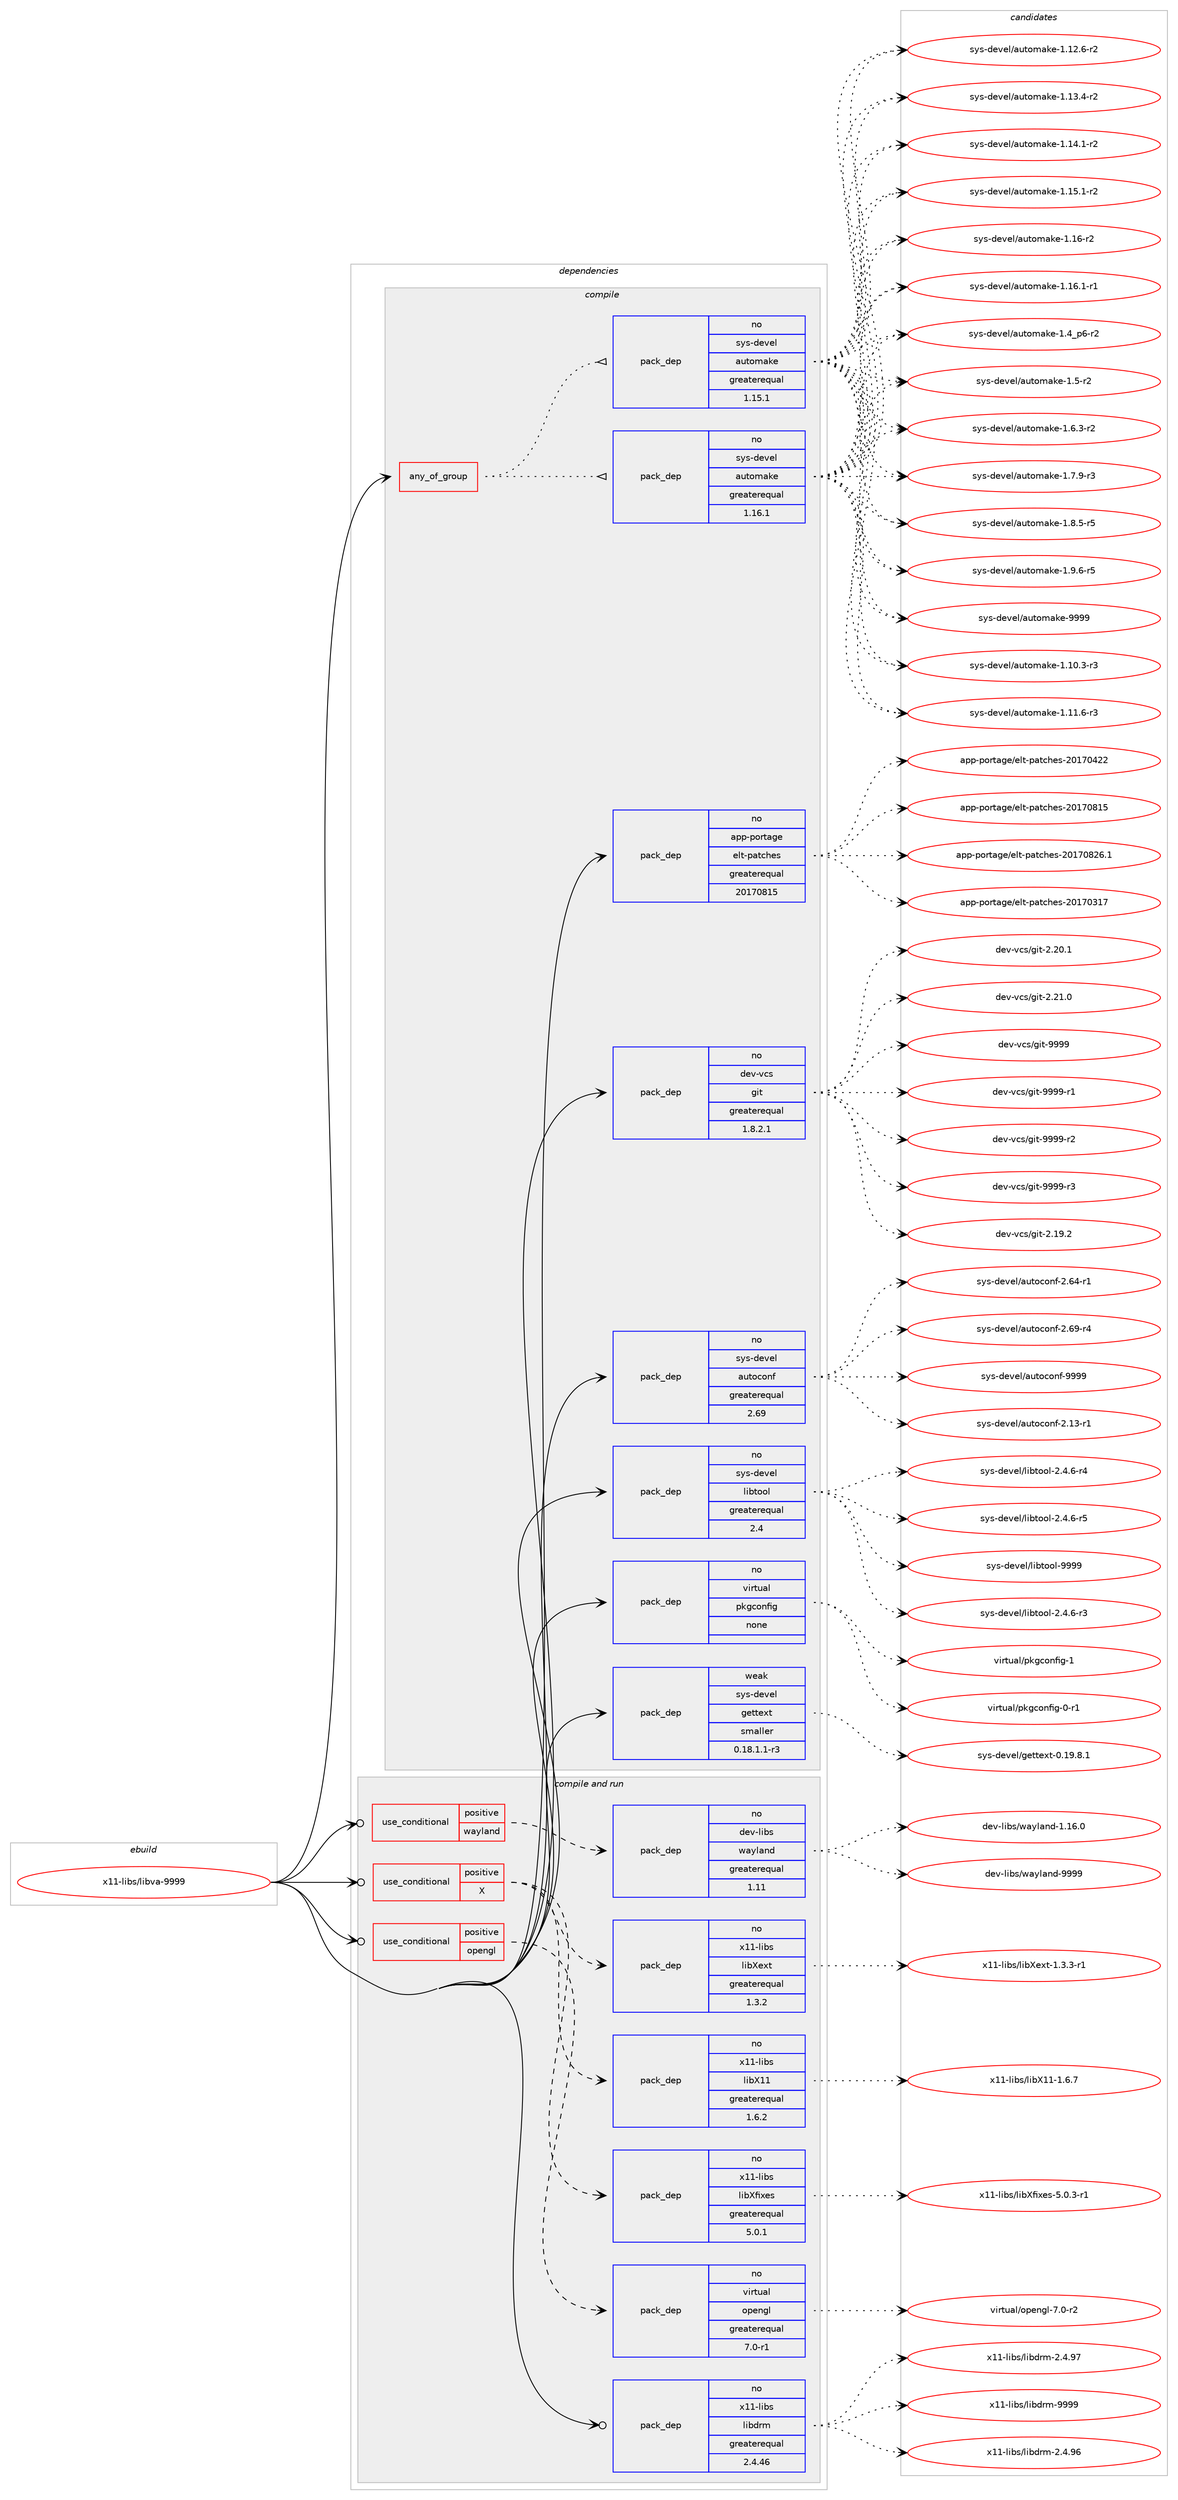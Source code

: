 digraph prolog {

# *************
# Graph options
# *************

newrank=true;
concentrate=true;
compound=true;
graph [rankdir=LR,fontname=Helvetica,fontsize=10,ranksep=1.5];#, ranksep=2.5, nodesep=0.2];
edge  [arrowhead=vee];
node  [fontname=Helvetica,fontsize=10];

# **********
# The ebuild
# **********

subgraph cluster_leftcol {
color=gray;
rank=same;
label=<<i>ebuild</i>>;
id [label="x11-libs/libva-9999", color=red, width=4, href="../x11-libs/libva-9999.svg"];
}

# ****************
# The dependencies
# ****************

subgraph cluster_midcol {
color=gray;
label=<<i>dependencies</i>>;
subgraph cluster_compile {
fillcolor="#eeeeee";
style=filled;
label=<<i>compile</i>>;
subgraph any28588 {
dependency1760513 [label=<<TABLE BORDER="0" CELLBORDER="1" CELLSPACING="0" CELLPADDING="4"><TR><TD CELLPADDING="10">any_of_group</TD></TR></TABLE>>, shape=none, color=red];subgraph pack1264757 {
dependency1760514 [label=<<TABLE BORDER="0" CELLBORDER="1" CELLSPACING="0" CELLPADDING="4" WIDTH="220"><TR><TD ROWSPAN="6" CELLPADDING="30">pack_dep</TD></TR><TR><TD WIDTH="110">no</TD></TR><TR><TD>sys-devel</TD></TR><TR><TD>automake</TD></TR><TR><TD>greaterequal</TD></TR><TR><TD>1.16.1</TD></TR></TABLE>>, shape=none, color=blue];
}
dependency1760513:e -> dependency1760514:w [weight=20,style="dotted",arrowhead="oinv"];
subgraph pack1264758 {
dependency1760515 [label=<<TABLE BORDER="0" CELLBORDER="1" CELLSPACING="0" CELLPADDING="4" WIDTH="220"><TR><TD ROWSPAN="6" CELLPADDING="30">pack_dep</TD></TR><TR><TD WIDTH="110">no</TD></TR><TR><TD>sys-devel</TD></TR><TR><TD>automake</TD></TR><TR><TD>greaterequal</TD></TR><TR><TD>1.15.1</TD></TR></TABLE>>, shape=none, color=blue];
}
dependency1760513:e -> dependency1760515:w [weight=20,style="dotted",arrowhead="oinv"];
}
id:e -> dependency1760513:w [weight=20,style="solid",arrowhead="vee"];
subgraph pack1264759 {
dependency1760516 [label=<<TABLE BORDER="0" CELLBORDER="1" CELLSPACING="0" CELLPADDING="4" WIDTH="220"><TR><TD ROWSPAN="6" CELLPADDING="30">pack_dep</TD></TR><TR><TD WIDTH="110">no</TD></TR><TR><TD>app-portage</TD></TR><TR><TD>elt-patches</TD></TR><TR><TD>greaterequal</TD></TR><TR><TD>20170815</TD></TR></TABLE>>, shape=none, color=blue];
}
id:e -> dependency1760516:w [weight=20,style="solid",arrowhead="vee"];
subgraph pack1264760 {
dependency1760517 [label=<<TABLE BORDER="0" CELLBORDER="1" CELLSPACING="0" CELLPADDING="4" WIDTH="220"><TR><TD ROWSPAN="6" CELLPADDING="30">pack_dep</TD></TR><TR><TD WIDTH="110">no</TD></TR><TR><TD>dev-vcs</TD></TR><TR><TD>git</TD></TR><TR><TD>greaterequal</TD></TR><TR><TD>1.8.2.1</TD></TR></TABLE>>, shape=none, color=blue];
}
id:e -> dependency1760517:w [weight=20,style="solid",arrowhead="vee"];
subgraph pack1264761 {
dependency1760518 [label=<<TABLE BORDER="0" CELLBORDER="1" CELLSPACING="0" CELLPADDING="4" WIDTH="220"><TR><TD ROWSPAN="6" CELLPADDING="30">pack_dep</TD></TR><TR><TD WIDTH="110">no</TD></TR><TR><TD>sys-devel</TD></TR><TR><TD>autoconf</TD></TR><TR><TD>greaterequal</TD></TR><TR><TD>2.69</TD></TR></TABLE>>, shape=none, color=blue];
}
id:e -> dependency1760518:w [weight=20,style="solid",arrowhead="vee"];
subgraph pack1264762 {
dependency1760519 [label=<<TABLE BORDER="0" CELLBORDER="1" CELLSPACING="0" CELLPADDING="4" WIDTH="220"><TR><TD ROWSPAN="6" CELLPADDING="30">pack_dep</TD></TR><TR><TD WIDTH="110">no</TD></TR><TR><TD>sys-devel</TD></TR><TR><TD>libtool</TD></TR><TR><TD>greaterequal</TD></TR><TR><TD>2.4</TD></TR></TABLE>>, shape=none, color=blue];
}
id:e -> dependency1760519:w [weight=20,style="solid",arrowhead="vee"];
subgraph pack1264763 {
dependency1760520 [label=<<TABLE BORDER="0" CELLBORDER="1" CELLSPACING="0" CELLPADDING="4" WIDTH="220"><TR><TD ROWSPAN="6" CELLPADDING="30">pack_dep</TD></TR><TR><TD WIDTH="110">no</TD></TR><TR><TD>virtual</TD></TR><TR><TD>pkgconfig</TD></TR><TR><TD>none</TD></TR><TR><TD></TD></TR></TABLE>>, shape=none, color=blue];
}
id:e -> dependency1760520:w [weight=20,style="solid",arrowhead="vee"];
subgraph pack1264764 {
dependency1760521 [label=<<TABLE BORDER="0" CELLBORDER="1" CELLSPACING="0" CELLPADDING="4" WIDTH="220"><TR><TD ROWSPAN="6" CELLPADDING="30">pack_dep</TD></TR><TR><TD WIDTH="110">weak</TD></TR><TR><TD>sys-devel</TD></TR><TR><TD>gettext</TD></TR><TR><TD>smaller</TD></TR><TR><TD>0.18.1.1-r3</TD></TR></TABLE>>, shape=none, color=blue];
}
id:e -> dependency1760521:w [weight=20,style="solid",arrowhead="vee"];
}
subgraph cluster_compileandrun {
fillcolor="#eeeeee";
style=filled;
label=<<i>compile and run</i>>;
subgraph cond466165 {
dependency1760522 [label=<<TABLE BORDER="0" CELLBORDER="1" CELLSPACING="0" CELLPADDING="4"><TR><TD ROWSPAN="3" CELLPADDING="10">use_conditional</TD></TR><TR><TD>positive</TD></TR><TR><TD>X</TD></TR></TABLE>>, shape=none, color=red];
subgraph pack1264765 {
dependency1760523 [label=<<TABLE BORDER="0" CELLBORDER="1" CELLSPACING="0" CELLPADDING="4" WIDTH="220"><TR><TD ROWSPAN="6" CELLPADDING="30">pack_dep</TD></TR><TR><TD WIDTH="110">no</TD></TR><TR><TD>x11-libs</TD></TR><TR><TD>libX11</TD></TR><TR><TD>greaterequal</TD></TR><TR><TD>1.6.2</TD></TR></TABLE>>, shape=none, color=blue];
}
dependency1760522:e -> dependency1760523:w [weight=20,style="dashed",arrowhead="vee"];
subgraph pack1264766 {
dependency1760524 [label=<<TABLE BORDER="0" CELLBORDER="1" CELLSPACING="0" CELLPADDING="4" WIDTH="220"><TR><TD ROWSPAN="6" CELLPADDING="30">pack_dep</TD></TR><TR><TD WIDTH="110">no</TD></TR><TR><TD>x11-libs</TD></TR><TR><TD>libXext</TD></TR><TR><TD>greaterequal</TD></TR><TR><TD>1.3.2</TD></TR></TABLE>>, shape=none, color=blue];
}
dependency1760522:e -> dependency1760524:w [weight=20,style="dashed",arrowhead="vee"];
subgraph pack1264767 {
dependency1760525 [label=<<TABLE BORDER="0" CELLBORDER="1" CELLSPACING="0" CELLPADDING="4" WIDTH="220"><TR><TD ROWSPAN="6" CELLPADDING="30">pack_dep</TD></TR><TR><TD WIDTH="110">no</TD></TR><TR><TD>x11-libs</TD></TR><TR><TD>libXfixes</TD></TR><TR><TD>greaterequal</TD></TR><TR><TD>5.0.1</TD></TR></TABLE>>, shape=none, color=blue];
}
dependency1760522:e -> dependency1760525:w [weight=20,style="dashed",arrowhead="vee"];
}
id:e -> dependency1760522:w [weight=20,style="solid",arrowhead="odotvee"];
subgraph cond466166 {
dependency1760526 [label=<<TABLE BORDER="0" CELLBORDER="1" CELLSPACING="0" CELLPADDING="4"><TR><TD ROWSPAN="3" CELLPADDING="10">use_conditional</TD></TR><TR><TD>positive</TD></TR><TR><TD>opengl</TD></TR></TABLE>>, shape=none, color=red];
subgraph pack1264768 {
dependency1760527 [label=<<TABLE BORDER="0" CELLBORDER="1" CELLSPACING="0" CELLPADDING="4" WIDTH="220"><TR><TD ROWSPAN="6" CELLPADDING="30">pack_dep</TD></TR><TR><TD WIDTH="110">no</TD></TR><TR><TD>virtual</TD></TR><TR><TD>opengl</TD></TR><TR><TD>greaterequal</TD></TR><TR><TD>7.0-r1</TD></TR></TABLE>>, shape=none, color=blue];
}
dependency1760526:e -> dependency1760527:w [weight=20,style="dashed",arrowhead="vee"];
}
id:e -> dependency1760526:w [weight=20,style="solid",arrowhead="odotvee"];
subgraph cond466167 {
dependency1760528 [label=<<TABLE BORDER="0" CELLBORDER="1" CELLSPACING="0" CELLPADDING="4"><TR><TD ROWSPAN="3" CELLPADDING="10">use_conditional</TD></TR><TR><TD>positive</TD></TR><TR><TD>wayland</TD></TR></TABLE>>, shape=none, color=red];
subgraph pack1264769 {
dependency1760529 [label=<<TABLE BORDER="0" CELLBORDER="1" CELLSPACING="0" CELLPADDING="4" WIDTH="220"><TR><TD ROWSPAN="6" CELLPADDING="30">pack_dep</TD></TR><TR><TD WIDTH="110">no</TD></TR><TR><TD>dev-libs</TD></TR><TR><TD>wayland</TD></TR><TR><TD>greaterequal</TD></TR><TR><TD>1.11</TD></TR></TABLE>>, shape=none, color=blue];
}
dependency1760528:e -> dependency1760529:w [weight=20,style="dashed",arrowhead="vee"];
}
id:e -> dependency1760528:w [weight=20,style="solid",arrowhead="odotvee"];
subgraph pack1264770 {
dependency1760530 [label=<<TABLE BORDER="0" CELLBORDER="1" CELLSPACING="0" CELLPADDING="4" WIDTH="220"><TR><TD ROWSPAN="6" CELLPADDING="30">pack_dep</TD></TR><TR><TD WIDTH="110">no</TD></TR><TR><TD>x11-libs</TD></TR><TR><TD>libdrm</TD></TR><TR><TD>greaterequal</TD></TR><TR><TD>2.4.46</TD></TR></TABLE>>, shape=none, color=blue];
}
id:e -> dependency1760530:w [weight=20,style="solid",arrowhead="odotvee"];
}
subgraph cluster_run {
fillcolor="#eeeeee";
style=filled;
label=<<i>run</i>>;
}
}

# **************
# The candidates
# **************

subgraph cluster_choices {
rank=same;
color=gray;
label=<<i>candidates</i>>;

subgraph choice1264757 {
color=black;
nodesep=1;
choice11512111545100101118101108479711711611110997107101454946494846514511451 [label="sys-devel/automake-1.10.3-r3", color=red, width=4,href="../sys-devel/automake-1.10.3-r3.svg"];
choice11512111545100101118101108479711711611110997107101454946494946544511451 [label="sys-devel/automake-1.11.6-r3", color=red, width=4,href="../sys-devel/automake-1.11.6-r3.svg"];
choice11512111545100101118101108479711711611110997107101454946495046544511450 [label="sys-devel/automake-1.12.6-r2", color=red, width=4,href="../sys-devel/automake-1.12.6-r2.svg"];
choice11512111545100101118101108479711711611110997107101454946495146524511450 [label="sys-devel/automake-1.13.4-r2", color=red, width=4,href="../sys-devel/automake-1.13.4-r2.svg"];
choice11512111545100101118101108479711711611110997107101454946495246494511450 [label="sys-devel/automake-1.14.1-r2", color=red, width=4,href="../sys-devel/automake-1.14.1-r2.svg"];
choice11512111545100101118101108479711711611110997107101454946495346494511450 [label="sys-devel/automake-1.15.1-r2", color=red, width=4,href="../sys-devel/automake-1.15.1-r2.svg"];
choice1151211154510010111810110847971171161111099710710145494649544511450 [label="sys-devel/automake-1.16-r2", color=red, width=4,href="../sys-devel/automake-1.16-r2.svg"];
choice11512111545100101118101108479711711611110997107101454946495446494511449 [label="sys-devel/automake-1.16.1-r1", color=red, width=4,href="../sys-devel/automake-1.16.1-r1.svg"];
choice115121115451001011181011084797117116111109971071014549465295112544511450 [label="sys-devel/automake-1.4_p6-r2", color=red, width=4,href="../sys-devel/automake-1.4_p6-r2.svg"];
choice11512111545100101118101108479711711611110997107101454946534511450 [label="sys-devel/automake-1.5-r2", color=red, width=4,href="../sys-devel/automake-1.5-r2.svg"];
choice115121115451001011181011084797117116111109971071014549465446514511450 [label="sys-devel/automake-1.6.3-r2", color=red, width=4,href="../sys-devel/automake-1.6.3-r2.svg"];
choice115121115451001011181011084797117116111109971071014549465546574511451 [label="sys-devel/automake-1.7.9-r3", color=red, width=4,href="../sys-devel/automake-1.7.9-r3.svg"];
choice115121115451001011181011084797117116111109971071014549465646534511453 [label="sys-devel/automake-1.8.5-r5", color=red, width=4,href="../sys-devel/automake-1.8.5-r5.svg"];
choice115121115451001011181011084797117116111109971071014549465746544511453 [label="sys-devel/automake-1.9.6-r5", color=red, width=4,href="../sys-devel/automake-1.9.6-r5.svg"];
choice115121115451001011181011084797117116111109971071014557575757 [label="sys-devel/automake-9999", color=red, width=4,href="../sys-devel/automake-9999.svg"];
dependency1760514:e -> choice11512111545100101118101108479711711611110997107101454946494846514511451:w [style=dotted,weight="100"];
dependency1760514:e -> choice11512111545100101118101108479711711611110997107101454946494946544511451:w [style=dotted,weight="100"];
dependency1760514:e -> choice11512111545100101118101108479711711611110997107101454946495046544511450:w [style=dotted,weight="100"];
dependency1760514:e -> choice11512111545100101118101108479711711611110997107101454946495146524511450:w [style=dotted,weight="100"];
dependency1760514:e -> choice11512111545100101118101108479711711611110997107101454946495246494511450:w [style=dotted,weight="100"];
dependency1760514:e -> choice11512111545100101118101108479711711611110997107101454946495346494511450:w [style=dotted,weight="100"];
dependency1760514:e -> choice1151211154510010111810110847971171161111099710710145494649544511450:w [style=dotted,weight="100"];
dependency1760514:e -> choice11512111545100101118101108479711711611110997107101454946495446494511449:w [style=dotted,weight="100"];
dependency1760514:e -> choice115121115451001011181011084797117116111109971071014549465295112544511450:w [style=dotted,weight="100"];
dependency1760514:e -> choice11512111545100101118101108479711711611110997107101454946534511450:w [style=dotted,weight="100"];
dependency1760514:e -> choice115121115451001011181011084797117116111109971071014549465446514511450:w [style=dotted,weight="100"];
dependency1760514:e -> choice115121115451001011181011084797117116111109971071014549465546574511451:w [style=dotted,weight="100"];
dependency1760514:e -> choice115121115451001011181011084797117116111109971071014549465646534511453:w [style=dotted,weight="100"];
dependency1760514:e -> choice115121115451001011181011084797117116111109971071014549465746544511453:w [style=dotted,weight="100"];
dependency1760514:e -> choice115121115451001011181011084797117116111109971071014557575757:w [style=dotted,weight="100"];
}
subgraph choice1264758 {
color=black;
nodesep=1;
choice11512111545100101118101108479711711611110997107101454946494846514511451 [label="sys-devel/automake-1.10.3-r3", color=red, width=4,href="../sys-devel/automake-1.10.3-r3.svg"];
choice11512111545100101118101108479711711611110997107101454946494946544511451 [label="sys-devel/automake-1.11.6-r3", color=red, width=4,href="../sys-devel/automake-1.11.6-r3.svg"];
choice11512111545100101118101108479711711611110997107101454946495046544511450 [label="sys-devel/automake-1.12.6-r2", color=red, width=4,href="../sys-devel/automake-1.12.6-r2.svg"];
choice11512111545100101118101108479711711611110997107101454946495146524511450 [label="sys-devel/automake-1.13.4-r2", color=red, width=4,href="../sys-devel/automake-1.13.4-r2.svg"];
choice11512111545100101118101108479711711611110997107101454946495246494511450 [label="sys-devel/automake-1.14.1-r2", color=red, width=4,href="../sys-devel/automake-1.14.1-r2.svg"];
choice11512111545100101118101108479711711611110997107101454946495346494511450 [label="sys-devel/automake-1.15.1-r2", color=red, width=4,href="../sys-devel/automake-1.15.1-r2.svg"];
choice1151211154510010111810110847971171161111099710710145494649544511450 [label="sys-devel/automake-1.16-r2", color=red, width=4,href="../sys-devel/automake-1.16-r2.svg"];
choice11512111545100101118101108479711711611110997107101454946495446494511449 [label="sys-devel/automake-1.16.1-r1", color=red, width=4,href="../sys-devel/automake-1.16.1-r1.svg"];
choice115121115451001011181011084797117116111109971071014549465295112544511450 [label="sys-devel/automake-1.4_p6-r2", color=red, width=4,href="../sys-devel/automake-1.4_p6-r2.svg"];
choice11512111545100101118101108479711711611110997107101454946534511450 [label="sys-devel/automake-1.5-r2", color=red, width=4,href="../sys-devel/automake-1.5-r2.svg"];
choice115121115451001011181011084797117116111109971071014549465446514511450 [label="sys-devel/automake-1.6.3-r2", color=red, width=4,href="../sys-devel/automake-1.6.3-r2.svg"];
choice115121115451001011181011084797117116111109971071014549465546574511451 [label="sys-devel/automake-1.7.9-r3", color=red, width=4,href="../sys-devel/automake-1.7.9-r3.svg"];
choice115121115451001011181011084797117116111109971071014549465646534511453 [label="sys-devel/automake-1.8.5-r5", color=red, width=4,href="../sys-devel/automake-1.8.5-r5.svg"];
choice115121115451001011181011084797117116111109971071014549465746544511453 [label="sys-devel/automake-1.9.6-r5", color=red, width=4,href="../sys-devel/automake-1.9.6-r5.svg"];
choice115121115451001011181011084797117116111109971071014557575757 [label="sys-devel/automake-9999", color=red, width=4,href="../sys-devel/automake-9999.svg"];
dependency1760515:e -> choice11512111545100101118101108479711711611110997107101454946494846514511451:w [style=dotted,weight="100"];
dependency1760515:e -> choice11512111545100101118101108479711711611110997107101454946494946544511451:w [style=dotted,weight="100"];
dependency1760515:e -> choice11512111545100101118101108479711711611110997107101454946495046544511450:w [style=dotted,weight="100"];
dependency1760515:e -> choice11512111545100101118101108479711711611110997107101454946495146524511450:w [style=dotted,weight="100"];
dependency1760515:e -> choice11512111545100101118101108479711711611110997107101454946495246494511450:w [style=dotted,weight="100"];
dependency1760515:e -> choice11512111545100101118101108479711711611110997107101454946495346494511450:w [style=dotted,weight="100"];
dependency1760515:e -> choice1151211154510010111810110847971171161111099710710145494649544511450:w [style=dotted,weight="100"];
dependency1760515:e -> choice11512111545100101118101108479711711611110997107101454946495446494511449:w [style=dotted,weight="100"];
dependency1760515:e -> choice115121115451001011181011084797117116111109971071014549465295112544511450:w [style=dotted,weight="100"];
dependency1760515:e -> choice11512111545100101118101108479711711611110997107101454946534511450:w [style=dotted,weight="100"];
dependency1760515:e -> choice115121115451001011181011084797117116111109971071014549465446514511450:w [style=dotted,weight="100"];
dependency1760515:e -> choice115121115451001011181011084797117116111109971071014549465546574511451:w [style=dotted,weight="100"];
dependency1760515:e -> choice115121115451001011181011084797117116111109971071014549465646534511453:w [style=dotted,weight="100"];
dependency1760515:e -> choice115121115451001011181011084797117116111109971071014549465746544511453:w [style=dotted,weight="100"];
dependency1760515:e -> choice115121115451001011181011084797117116111109971071014557575757:w [style=dotted,weight="100"];
}
subgraph choice1264759 {
color=black;
nodesep=1;
choice97112112451121111141169710310147101108116451129711699104101115455048495548514955 [label="app-portage/elt-patches-20170317", color=red, width=4,href="../app-portage/elt-patches-20170317.svg"];
choice97112112451121111141169710310147101108116451129711699104101115455048495548525050 [label="app-portage/elt-patches-20170422", color=red, width=4,href="../app-portage/elt-patches-20170422.svg"];
choice97112112451121111141169710310147101108116451129711699104101115455048495548564953 [label="app-portage/elt-patches-20170815", color=red, width=4,href="../app-portage/elt-patches-20170815.svg"];
choice971121124511211111411697103101471011081164511297116991041011154550484955485650544649 [label="app-portage/elt-patches-20170826.1", color=red, width=4,href="../app-portage/elt-patches-20170826.1.svg"];
dependency1760516:e -> choice97112112451121111141169710310147101108116451129711699104101115455048495548514955:w [style=dotted,weight="100"];
dependency1760516:e -> choice97112112451121111141169710310147101108116451129711699104101115455048495548525050:w [style=dotted,weight="100"];
dependency1760516:e -> choice97112112451121111141169710310147101108116451129711699104101115455048495548564953:w [style=dotted,weight="100"];
dependency1760516:e -> choice971121124511211111411697103101471011081164511297116991041011154550484955485650544649:w [style=dotted,weight="100"];
}
subgraph choice1264760 {
color=black;
nodesep=1;
choice10010111845118991154710310511645504649574650 [label="dev-vcs/git-2.19.2", color=red, width=4,href="../dev-vcs/git-2.19.2.svg"];
choice10010111845118991154710310511645504650484649 [label="dev-vcs/git-2.20.1", color=red, width=4,href="../dev-vcs/git-2.20.1.svg"];
choice10010111845118991154710310511645504650494648 [label="dev-vcs/git-2.21.0", color=red, width=4,href="../dev-vcs/git-2.21.0.svg"];
choice1001011184511899115471031051164557575757 [label="dev-vcs/git-9999", color=red, width=4,href="../dev-vcs/git-9999.svg"];
choice10010111845118991154710310511645575757574511449 [label="dev-vcs/git-9999-r1", color=red, width=4,href="../dev-vcs/git-9999-r1.svg"];
choice10010111845118991154710310511645575757574511450 [label="dev-vcs/git-9999-r2", color=red, width=4,href="../dev-vcs/git-9999-r2.svg"];
choice10010111845118991154710310511645575757574511451 [label="dev-vcs/git-9999-r3", color=red, width=4,href="../dev-vcs/git-9999-r3.svg"];
dependency1760517:e -> choice10010111845118991154710310511645504649574650:w [style=dotted,weight="100"];
dependency1760517:e -> choice10010111845118991154710310511645504650484649:w [style=dotted,weight="100"];
dependency1760517:e -> choice10010111845118991154710310511645504650494648:w [style=dotted,weight="100"];
dependency1760517:e -> choice1001011184511899115471031051164557575757:w [style=dotted,weight="100"];
dependency1760517:e -> choice10010111845118991154710310511645575757574511449:w [style=dotted,weight="100"];
dependency1760517:e -> choice10010111845118991154710310511645575757574511450:w [style=dotted,weight="100"];
dependency1760517:e -> choice10010111845118991154710310511645575757574511451:w [style=dotted,weight="100"];
}
subgraph choice1264761 {
color=black;
nodesep=1;
choice1151211154510010111810110847971171161119911111010245504649514511449 [label="sys-devel/autoconf-2.13-r1", color=red, width=4,href="../sys-devel/autoconf-2.13-r1.svg"];
choice1151211154510010111810110847971171161119911111010245504654524511449 [label="sys-devel/autoconf-2.64-r1", color=red, width=4,href="../sys-devel/autoconf-2.64-r1.svg"];
choice1151211154510010111810110847971171161119911111010245504654574511452 [label="sys-devel/autoconf-2.69-r4", color=red, width=4,href="../sys-devel/autoconf-2.69-r4.svg"];
choice115121115451001011181011084797117116111991111101024557575757 [label="sys-devel/autoconf-9999", color=red, width=4,href="../sys-devel/autoconf-9999.svg"];
dependency1760518:e -> choice1151211154510010111810110847971171161119911111010245504649514511449:w [style=dotted,weight="100"];
dependency1760518:e -> choice1151211154510010111810110847971171161119911111010245504654524511449:w [style=dotted,weight="100"];
dependency1760518:e -> choice1151211154510010111810110847971171161119911111010245504654574511452:w [style=dotted,weight="100"];
dependency1760518:e -> choice115121115451001011181011084797117116111991111101024557575757:w [style=dotted,weight="100"];
}
subgraph choice1264762 {
color=black;
nodesep=1;
choice1151211154510010111810110847108105981161111111084550465246544511451 [label="sys-devel/libtool-2.4.6-r3", color=red, width=4,href="../sys-devel/libtool-2.4.6-r3.svg"];
choice1151211154510010111810110847108105981161111111084550465246544511452 [label="sys-devel/libtool-2.4.6-r4", color=red, width=4,href="../sys-devel/libtool-2.4.6-r4.svg"];
choice1151211154510010111810110847108105981161111111084550465246544511453 [label="sys-devel/libtool-2.4.6-r5", color=red, width=4,href="../sys-devel/libtool-2.4.6-r5.svg"];
choice1151211154510010111810110847108105981161111111084557575757 [label="sys-devel/libtool-9999", color=red, width=4,href="../sys-devel/libtool-9999.svg"];
dependency1760519:e -> choice1151211154510010111810110847108105981161111111084550465246544511451:w [style=dotted,weight="100"];
dependency1760519:e -> choice1151211154510010111810110847108105981161111111084550465246544511452:w [style=dotted,weight="100"];
dependency1760519:e -> choice1151211154510010111810110847108105981161111111084550465246544511453:w [style=dotted,weight="100"];
dependency1760519:e -> choice1151211154510010111810110847108105981161111111084557575757:w [style=dotted,weight="100"];
}
subgraph choice1264763 {
color=black;
nodesep=1;
choice11810511411611797108471121071039911111010210510345484511449 [label="virtual/pkgconfig-0-r1", color=red, width=4,href="../virtual/pkgconfig-0-r1.svg"];
choice1181051141161179710847112107103991111101021051034549 [label="virtual/pkgconfig-1", color=red, width=4,href="../virtual/pkgconfig-1.svg"];
dependency1760520:e -> choice11810511411611797108471121071039911111010210510345484511449:w [style=dotted,weight="100"];
dependency1760520:e -> choice1181051141161179710847112107103991111101021051034549:w [style=dotted,weight="100"];
}
subgraph choice1264764 {
color=black;
nodesep=1;
choice1151211154510010111810110847103101116116101120116454846495746564649 [label="sys-devel/gettext-0.19.8.1", color=red, width=4,href="../sys-devel/gettext-0.19.8.1.svg"];
dependency1760521:e -> choice1151211154510010111810110847103101116116101120116454846495746564649:w [style=dotted,weight="100"];
}
subgraph choice1264765 {
color=black;
nodesep=1;
choice120494945108105981154710810598884949454946544655 [label="x11-libs/libX11-1.6.7", color=red, width=4,href="../x11-libs/libX11-1.6.7.svg"];
dependency1760523:e -> choice120494945108105981154710810598884949454946544655:w [style=dotted,weight="100"];
}
subgraph choice1264766 {
color=black;
nodesep=1;
choice120494945108105981154710810598881011201164549465146514511449 [label="x11-libs/libXext-1.3.3-r1", color=red, width=4,href="../x11-libs/libXext-1.3.3-r1.svg"];
dependency1760524:e -> choice120494945108105981154710810598881011201164549465146514511449:w [style=dotted,weight="100"];
}
subgraph choice1264767 {
color=black;
nodesep=1;
choice120494945108105981154710810598881021051201011154553464846514511449 [label="x11-libs/libXfixes-5.0.3-r1", color=red, width=4,href="../x11-libs/libXfixes-5.0.3-r1.svg"];
dependency1760525:e -> choice120494945108105981154710810598881021051201011154553464846514511449:w [style=dotted,weight="100"];
}
subgraph choice1264768 {
color=black;
nodesep=1;
choice1181051141161179710847111112101110103108455546484511450 [label="virtual/opengl-7.0-r2", color=red, width=4,href="../virtual/opengl-7.0-r2.svg"];
dependency1760527:e -> choice1181051141161179710847111112101110103108455546484511450:w [style=dotted,weight="100"];
}
subgraph choice1264769 {
color=black;
nodesep=1;
choice100101118451081059811547119971211089711010045494649544648 [label="dev-libs/wayland-1.16.0", color=red, width=4,href="../dev-libs/wayland-1.16.0.svg"];
choice10010111845108105981154711997121108971101004557575757 [label="dev-libs/wayland-9999", color=red, width=4,href="../dev-libs/wayland-9999.svg"];
dependency1760529:e -> choice100101118451081059811547119971211089711010045494649544648:w [style=dotted,weight="100"];
dependency1760529:e -> choice10010111845108105981154711997121108971101004557575757:w [style=dotted,weight="100"];
}
subgraph choice1264770 {
color=black;
nodesep=1;
choice12049494510810598115471081059810011410945504652465754 [label="x11-libs/libdrm-2.4.96", color=red, width=4,href="../x11-libs/libdrm-2.4.96.svg"];
choice12049494510810598115471081059810011410945504652465755 [label="x11-libs/libdrm-2.4.97", color=red, width=4,href="../x11-libs/libdrm-2.4.97.svg"];
choice1204949451081059811547108105981001141094557575757 [label="x11-libs/libdrm-9999", color=red, width=4,href="../x11-libs/libdrm-9999.svg"];
dependency1760530:e -> choice12049494510810598115471081059810011410945504652465754:w [style=dotted,weight="100"];
dependency1760530:e -> choice12049494510810598115471081059810011410945504652465755:w [style=dotted,weight="100"];
dependency1760530:e -> choice1204949451081059811547108105981001141094557575757:w [style=dotted,weight="100"];
}
}

}
